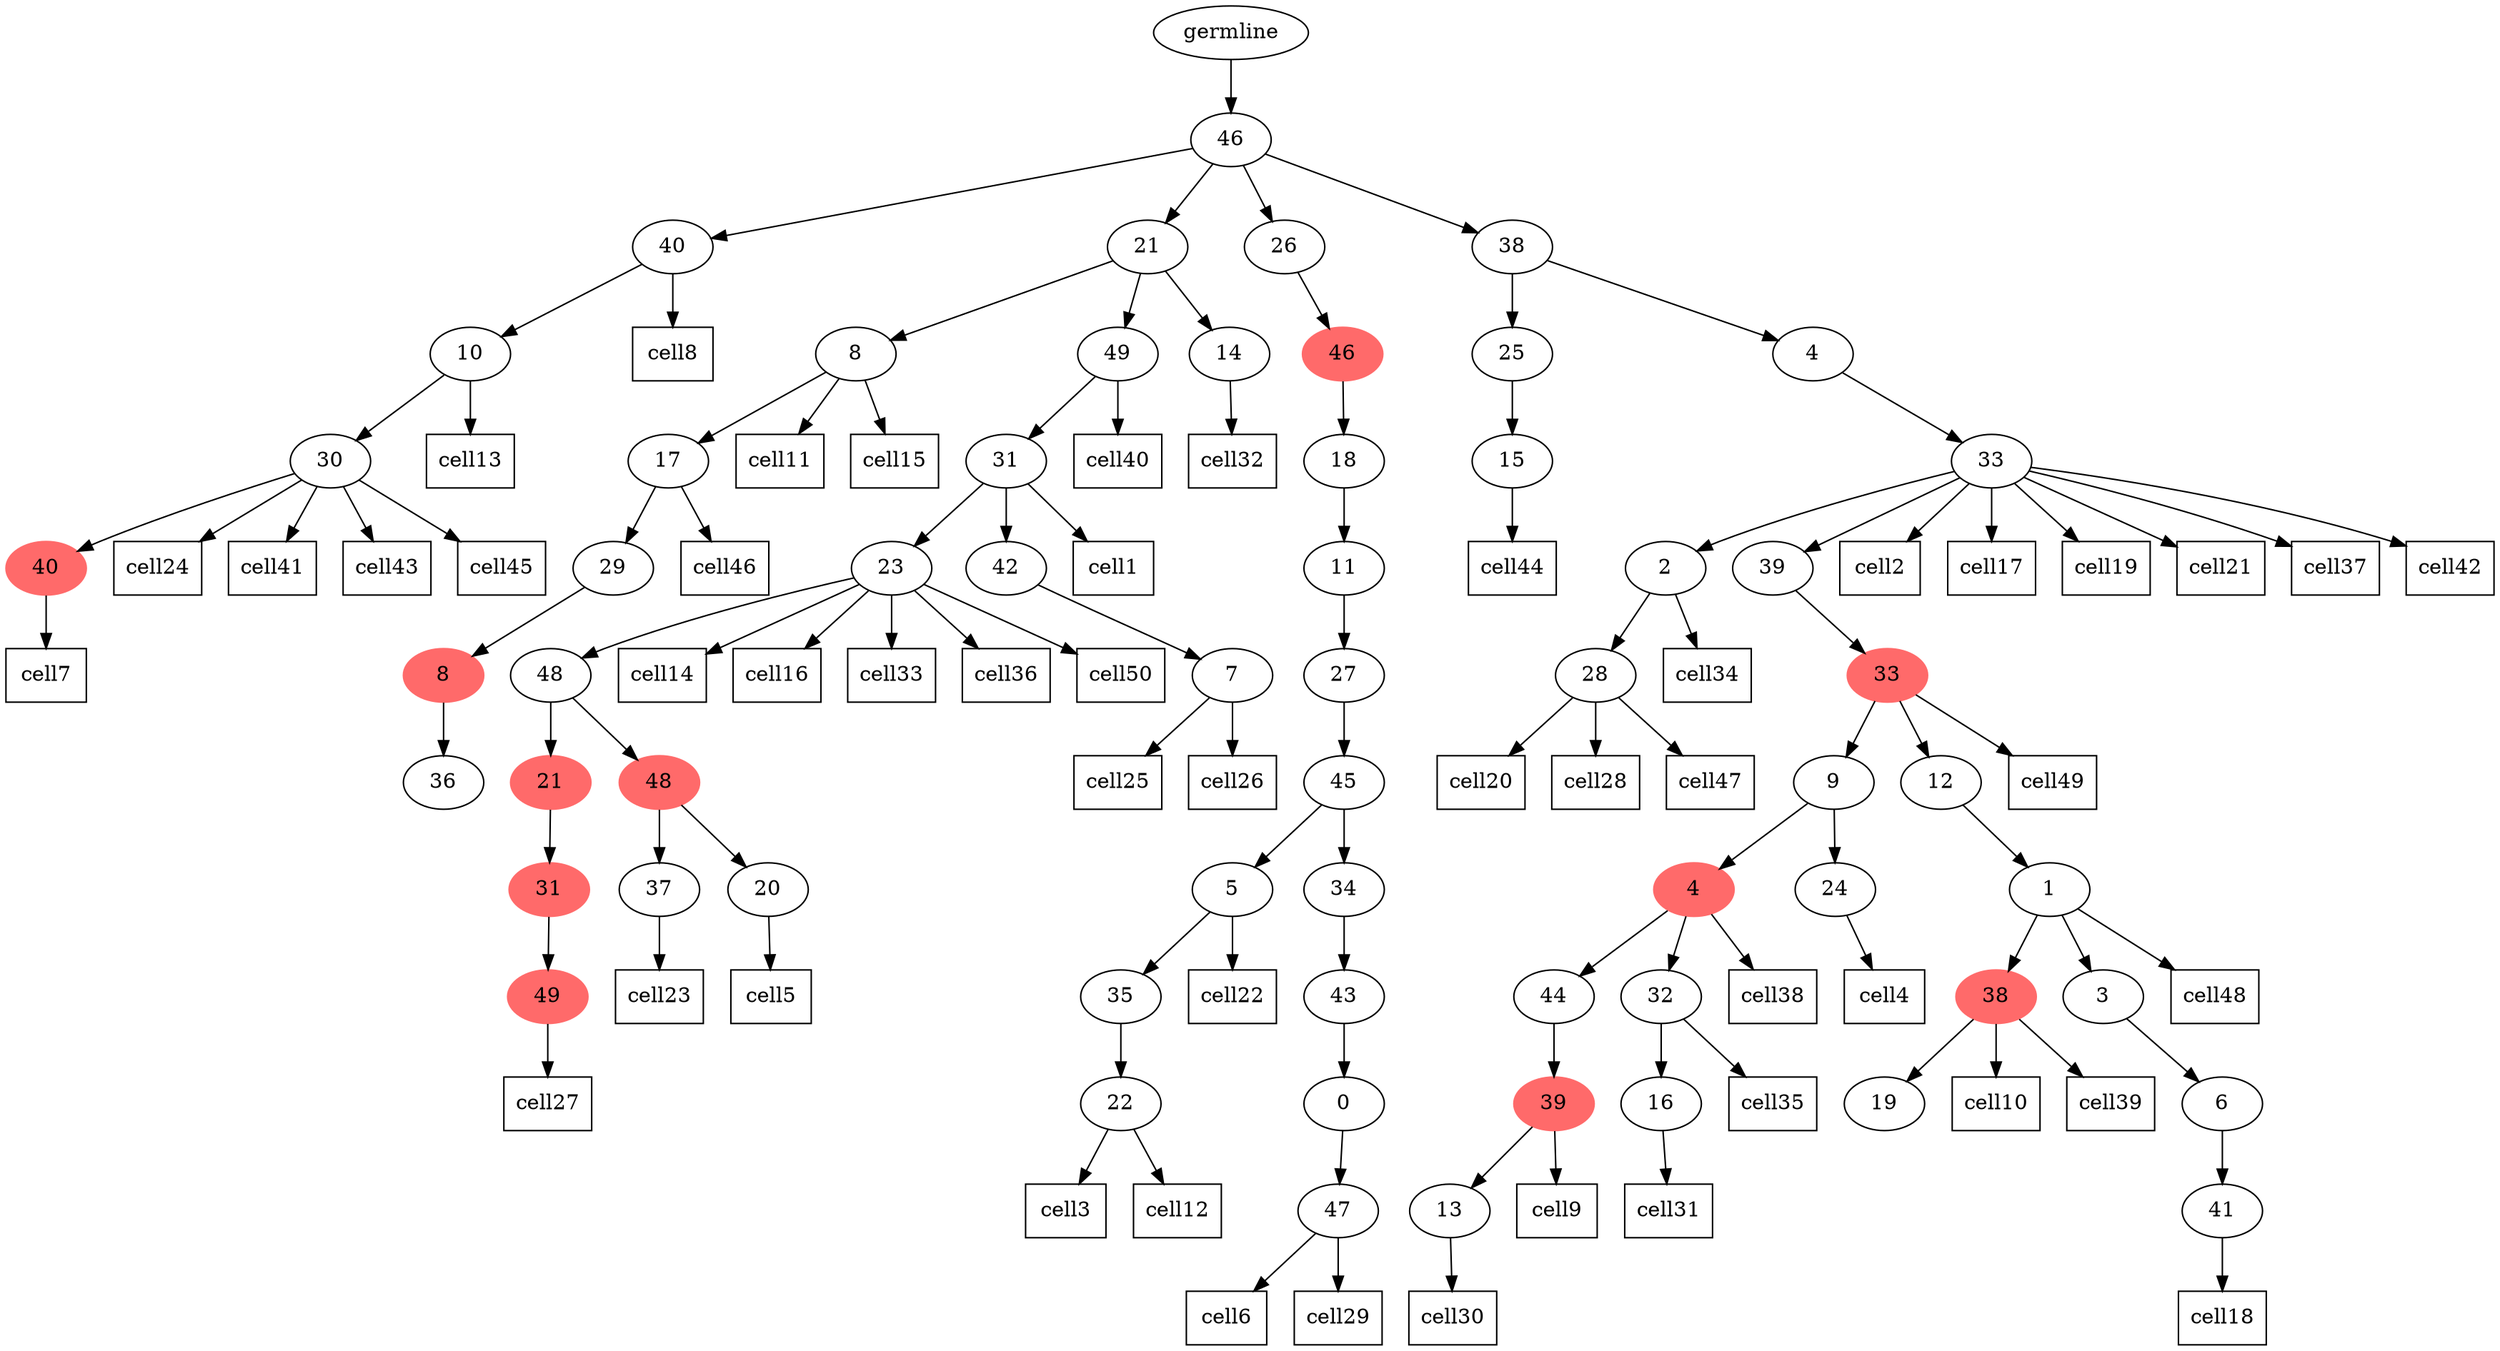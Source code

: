 digraph g {
	"60" -> "61";
	"61" [color=indianred1, style=filled, label="40"];
	"59" -> "60";
	"60" [label="30"];
	"58" -> "59";
	"59" [label="10"];
	"55" -> "56";
	"56" [label="36"];
	"54" -> "55";
	"55" [color=indianred1, style=filled, label="8"];
	"53" -> "54";
	"54" [label="29"];
	"52" -> "53";
	"53" [label="17"];
	"50" -> "51";
	"51" [color=indianred1, style=filled, label="49"];
	"49" -> "50";
	"50" [color=indianred1, style=filled, label="31"];
	"46" -> "47";
	"47" [label="37"];
	"46" -> "48";
	"48" [label="20"];
	"45" -> "46";
	"46" [color=indianred1, style=filled, label="48"];
	"45" -> "49";
	"49" [color=indianred1, style=filled, label="21"];
	"44" -> "45";
	"45" [label="48"];
	"42" -> "43";
	"43" [label="7"];
	"41" -> "42";
	"42" [label="42"];
	"41" -> "44";
	"44" [label="23"];
	"40" -> "41";
	"41" [label="31"];
	"39" -> "40";
	"40" [label="49"];
	"39" -> "52";
	"52" [label="8"];
	"39" -> "57";
	"57" [label="14"];
	"37" -> "38";
	"38" [label="22"];
	"36" -> "37";
	"37" [label="35"];
	"34" -> "35";
	"35" [label="47"];
	"33" -> "34";
	"34" [label="0"];
	"32" -> "33";
	"33" [label="43"];
	"31" -> "32";
	"32" [label="34"];
	"31" -> "36";
	"36" [label="5"];
	"30" -> "31";
	"31" [label="45"];
	"29" -> "30";
	"30" [label="27"];
	"28" -> "29";
	"29" [label="11"];
	"27" -> "28";
	"28" [label="18"];
	"26" -> "27";
	"27" [color=indianred1, style=filled, label="46"];
	"24" -> "25";
	"25" [label="15"];
	"22" -> "23";
	"23" [label="28"];
	"19" -> "20";
	"20" [label="13"];
	"18" -> "19";
	"19" [color=indianred1, style=filled, label="39"];
	"16" -> "17";
	"17" [label="16"];
	"15" -> "16";
	"16" [label="32"];
	"15" -> "18";
	"18" [label="44"];
	"14" -> "15";
	"15" [color=indianred1, style=filled, label="4"];
	"14" -> "21";
	"21" [label="24"];
	"12" -> "13";
	"13" [label="19"];
	"10" -> "11";
	"11" [label="41"];
	"9" -> "10";
	"10" [label="6"];
	"8" -> "9";
	"9" [label="3"];
	"8" -> "12";
	"12" [color=indianred1, style=filled, label="38"];
	"7" -> "8";
	"8" [label="1"];
	"6" -> "7";
	"7" [label="12"];
	"6" -> "14";
	"14" [label="9"];
	"5" -> "6";
	"6" [color=indianred1, style=filled, label="33"];
	"4" -> "5";
	"5" [label="39"];
	"4" -> "22";
	"22" [label="2"];
	"3" -> "4";
	"4" [label="33"];
	"2" -> "3";
	"3" [label="4"];
	"2" -> "24";
	"24" [label="25"];
	"1" -> "2";
	"2" [label="38"];
	"1" -> "26";
	"26" [label="26"];
	"1" -> "39";
	"39" [label="21"];
	"1" -> "58";
	"58" [label="40"];
	"0" -> "1";
	"1" [label="46"];
	"0" [label="germline"];
	"41" -> cell1;
	cell1 [shape=box]
	"4" -> cell2;
	cell2 [shape=box]
	"38" -> cell3;
	cell3 [shape=box]
	"21" -> cell4;
	cell4 [shape=box]
	"48" -> cell5;
	cell5 [shape=box]
	"35" -> cell6;
	cell6 [shape=box]
	"61" -> cell7;
	cell7 [shape=box]
	"58" -> cell8;
	cell8 [shape=box]
	"19" -> cell9;
	cell9 [shape=box]
	"12" -> cell10;
	cell10 [shape=box]
	"52" -> cell11;
	cell11 [shape=box]
	"38" -> cell12;
	cell12 [shape=box]
	"59" -> cell13;
	cell13 [shape=box]
	"44" -> cell14;
	cell14 [shape=box]
	"52" -> cell15;
	cell15 [shape=box]
	"44" -> cell16;
	cell16 [shape=box]
	"4" -> cell17;
	cell17 [shape=box]
	"11" -> cell18;
	cell18 [shape=box]
	"4" -> cell19;
	cell19 [shape=box]
	"23" -> cell20;
	cell20 [shape=box]
	"4" -> cell21;
	cell21 [shape=box]
	"36" -> cell22;
	cell22 [shape=box]
	"47" -> cell23;
	cell23 [shape=box]
	"60" -> cell24;
	cell24 [shape=box]
	"43" -> cell25;
	cell25 [shape=box]
	"43" -> cell26;
	cell26 [shape=box]
	"51" -> cell27;
	cell27 [shape=box]
	"23" -> cell28;
	cell28 [shape=box]
	"35" -> cell29;
	cell29 [shape=box]
	"20" -> cell30;
	cell30 [shape=box]
	"17" -> cell31;
	cell31 [shape=box]
	"57" -> cell32;
	cell32 [shape=box]
	"44" -> cell33;
	cell33 [shape=box]
	"22" -> cell34;
	cell34 [shape=box]
	"16" -> cell35;
	cell35 [shape=box]
	"44" -> cell36;
	cell36 [shape=box]
	"4" -> cell37;
	cell37 [shape=box]
	"15" -> cell38;
	cell38 [shape=box]
	"12" -> cell39;
	cell39 [shape=box]
	"40" -> cell40;
	cell40 [shape=box]
	"60" -> cell41;
	cell41 [shape=box]
	"4" -> cell42;
	cell42 [shape=box]
	"60" -> cell43;
	cell43 [shape=box]
	"25" -> cell44;
	cell44 [shape=box]
	"60" -> cell45;
	cell45 [shape=box]
	"53" -> cell46;
	cell46 [shape=box]
	"23" -> cell47;
	cell47 [shape=box]
	"8" -> cell48;
	cell48 [shape=box]
	"6" -> cell49;
	cell49 [shape=box]
	"44" -> cell50;
	cell50 [shape=box]
}
